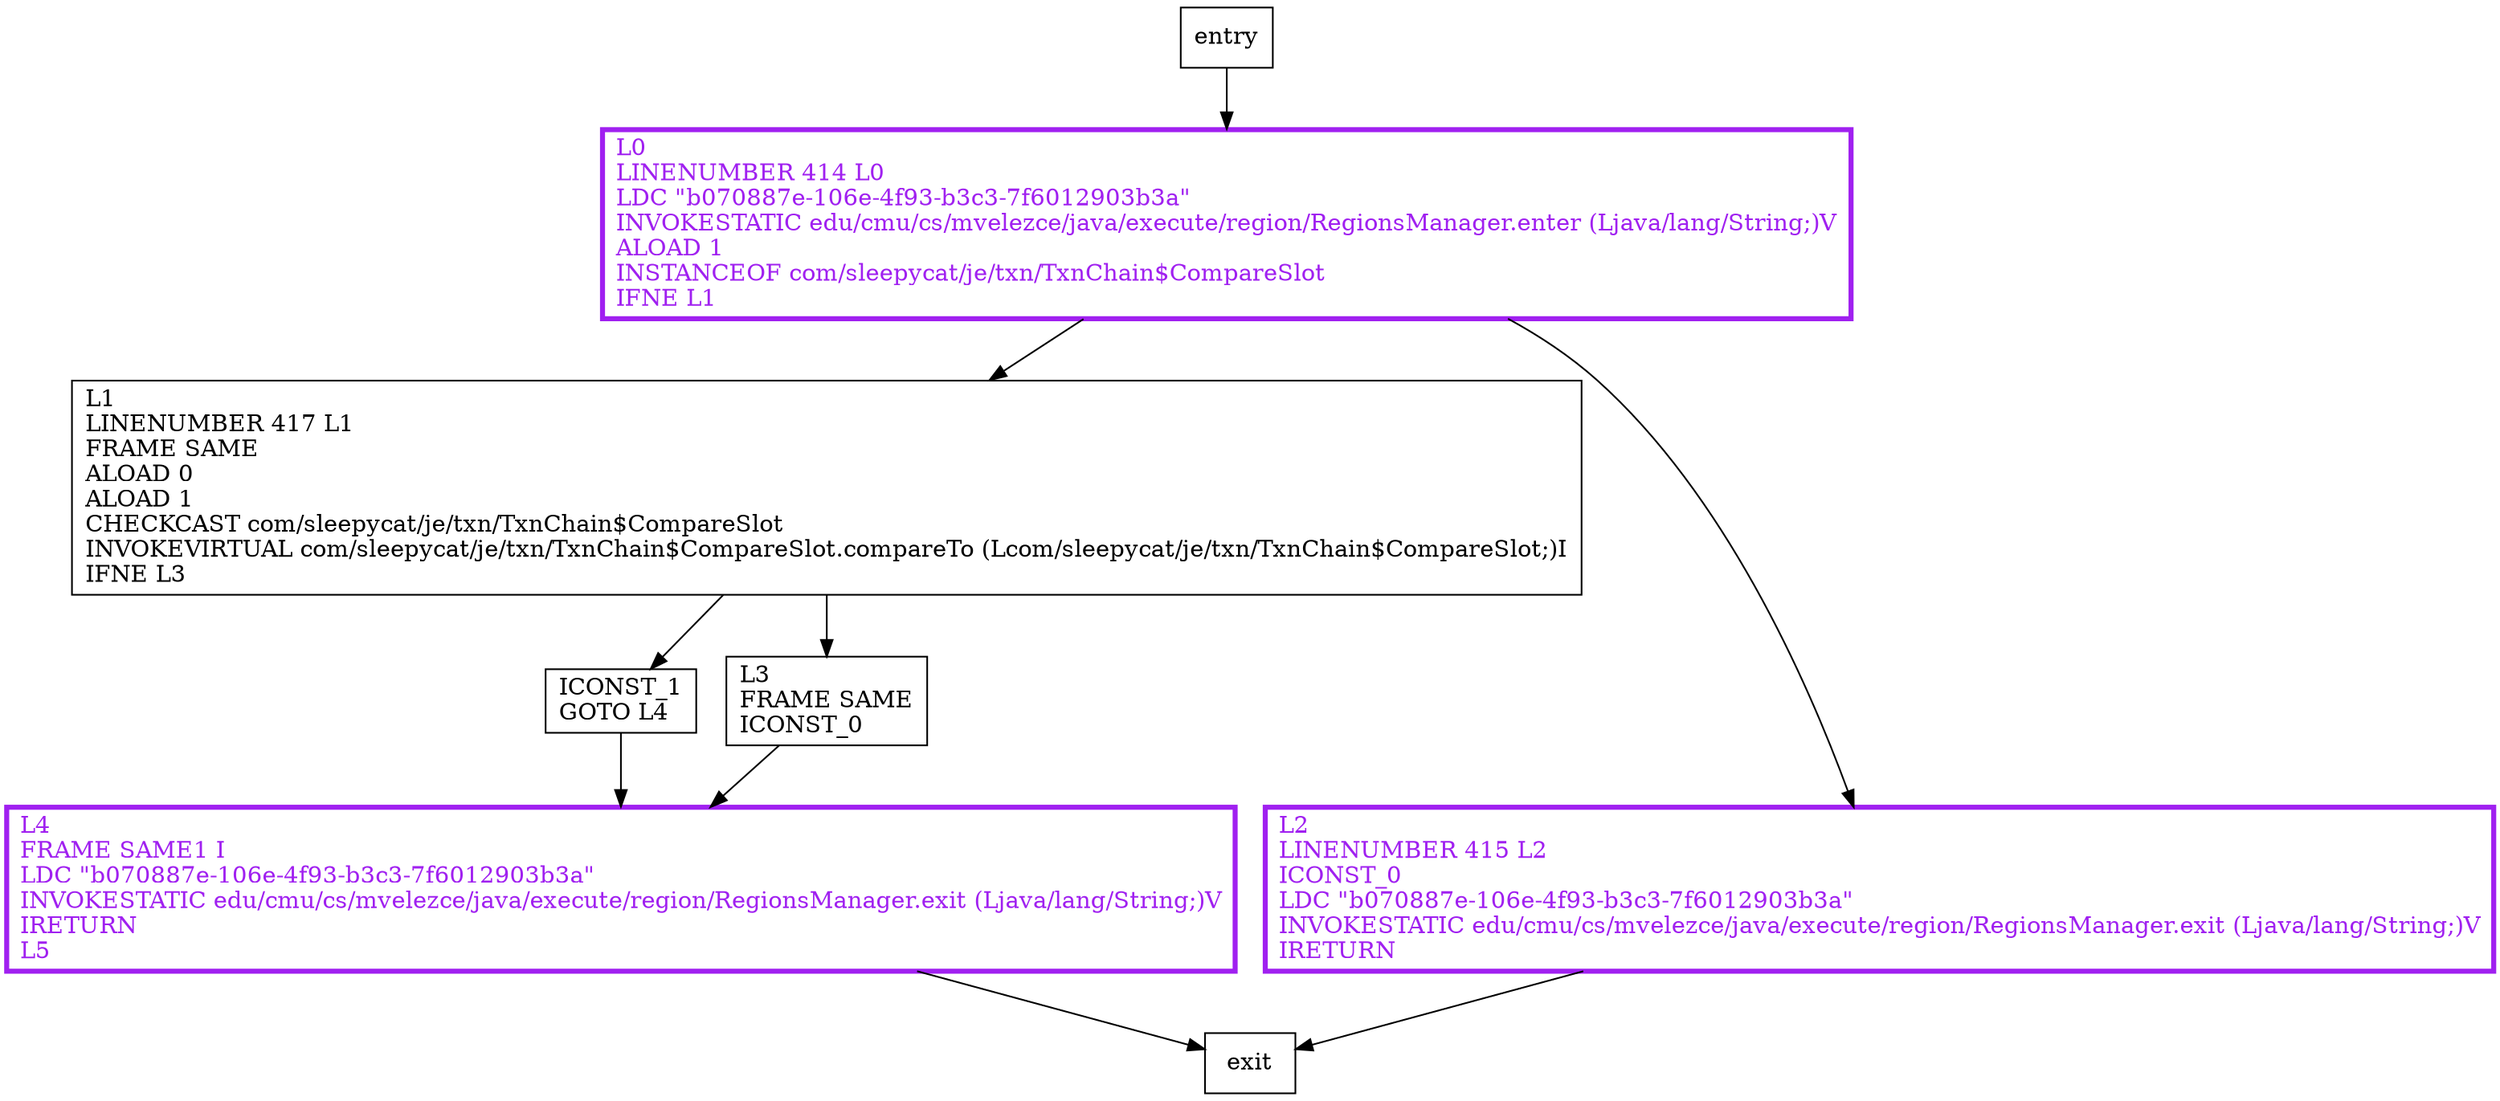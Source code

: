 digraph equals {
node [shape=record];
94575494 [label="ICONST_1\lGOTO L4\l"];
1228969383 [label="L1\lLINENUMBER 417 L1\lFRAME SAME\lALOAD 0\lALOAD 1\lCHECKCAST com/sleepycat/je/txn/TxnChain$CompareSlot\lINVOKEVIRTUAL com/sleepycat/je/txn/TxnChain$CompareSlot.compareTo (Lcom/sleepycat/je/txn/TxnChain$CompareSlot;)I\lIFNE L3\l"];
172740690 [label="L3\lFRAME SAME\lICONST_0\l"];
2114858288 [label="L0\lLINENUMBER 414 L0\lLDC \"b070887e-106e-4f93-b3c3-7f6012903b3a\"\lINVOKESTATIC edu/cmu/cs/mvelezce/java/execute/region/RegionsManager.enter (Ljava/lang/String;)V\lALOAD 1\lINSTANCEOF com/sleepycat/je/txn/TxnChain$CompareSlot\lIFNE L1\l"];
597613378 [label="L2\lLINENUMBER 415 L2\lICONST_0\lLDC \"b070887e-106e-4f93-b3c3-7f6012903b3a\"\lINVOKESTATIC edu/cmu/cs/mvelezce/java/execute/region/RegionsManager.exit (Ljava/lang/String;)V\lIRETURN\l"];
1353876667 [label="L4\lFRAME SAME1 I\lLDC \"b070887e-106e-4f93-b3c3-7f6012903b3a\"\lINVOKESTATIC edu/cmu/cs/mvelezce/java/execute/region/RegionsManager.exit (Ljava/lang/String;)V\lIRETURN\lL5\l"];
entry;
exit;
94575494 -> 1353876667
entry -> 2114858288
1228969383 -> 94575494
1228969383 -> 172740690
172740690 -> 1353876667
2114858288 -> 1228969383
2114858288 -> 597613378
597613378 -> exit
1353876667 -> exit
2114858288[fontcolor="purple", penwidth=3, color="purple"];
597613378[fontcolor="purple", penwidth=3, color="purple"];
1353876667[fontcolor="purple", penwidth=3, color="purple"];
}
